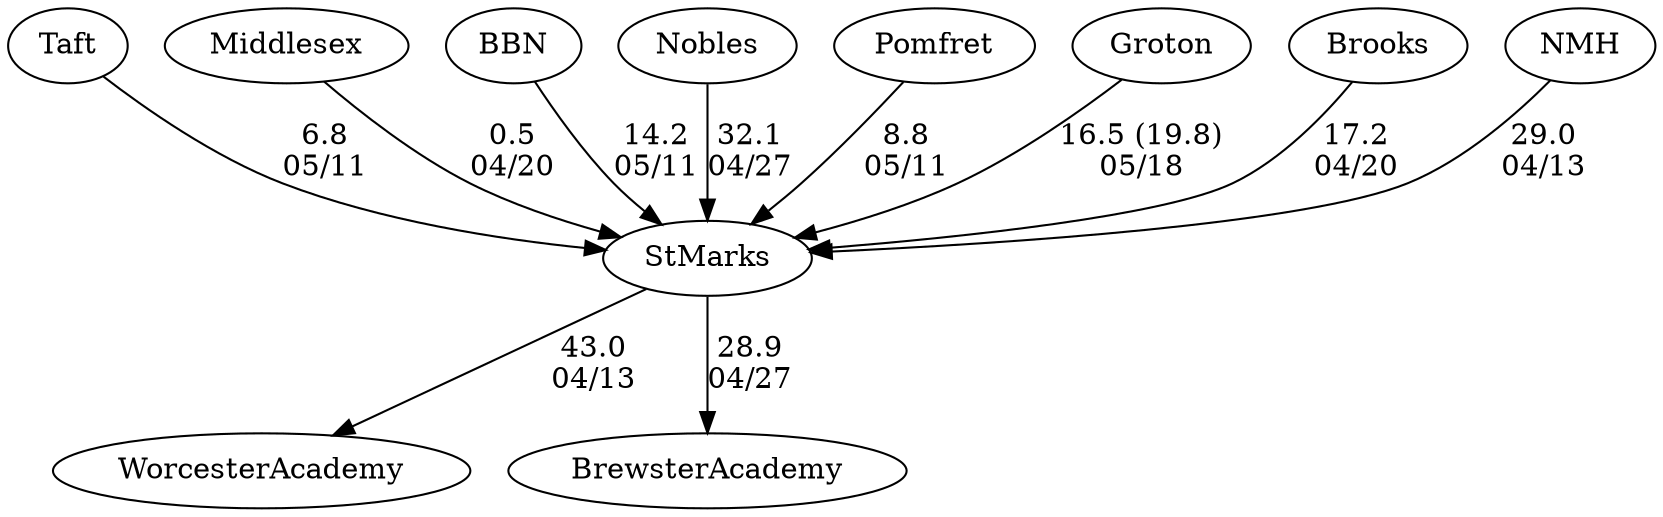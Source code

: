 digraph boys2foursStMarks {Taft [URL="boys2foursStMarksTaft.html"];Middlesex [URL="boys2foursStMarksMiddlesex.html"];WorcesterAcademy [URL="boys2foursStMarksWorcesterAcademy.html"];BBN [URL="boys2foursStMarksBBN.html"];Nobles [URL="boys2foursStMarksNobles.html"];StMarks [URL="boys2foursStMarksStMarks.html"];Pomfret [URL="boys2foursStMarksPomfret.html"];Groton [URL="boys2foursStMarksGroton.html"];BrewsterAcademy [URL="boys2foursStMarksBrewsterAcademy.html"];Brooks [URL="boys2foursStMarksBrooks.html"];NMH [URL="boys2foursStMarksNMH.html"];BBN -> StMarks[label="14.2
05/11", weight="86", tooltip="NEIRA Boys ,Pomfret v. BB&N, Gunn, St. Mark's, Taft: du Pont Cup			
Distance: 1500 Conditions: ~9MPH crossing headwind from lane 6 to lane 1, with occasional gusts. Beginning of race slightly choppier than finish. Conditions seemed to improve marginally by last race (B1). Comments: Alternated races with girls races. Order of boys races: B5, B6, B4, B3, B2, B1.
St. Mark's 5 missed B5 race start time and raced in B6 race.
Gunn was a scratch in the B1 race.
Pomfret B3 caught two minor crabs early in its race.
Crossing wind pushed almost all boats at least one lane to port. Many referee calls for boats to move to starboard.
Congratulations to Taft B1 for winning the 2024 du Pont Cup.
None", URL="https://www.row2k.com/results/resultspage.cfm?UID=223C7EB1077C538878AD4347B31C5F01&cat=1", random="random"]; 
Pomfret -> StMarks[label="8.8
05/11", weight="92", tooltip="NEIRA Boys ,Pomfret v. BB&N, Gunn, St. Mark's, Taft: du Pont Cup			
Distance: 1500 Conditions: ~9MPH crossing headwind from lane 6 to lane 1, with occasional gusts. Beginning of race slightly choppier than finish. Conditions seemed to improve marginally by last race (B1). Comments: Alternated races with girls races. Order of boys races: B5, B6, B4, B3, B2, B1.
St. Mark's 5 missed B5 race start time and raced in B6 race.
Gunn was a scratch in the B1 race.
Pomfret B3 caught two minor crabs early in its race.
Crossing wind pushed almost all boats at least one lane to port. Many referee calls for boats to move to starboard.
Congratulations to Taft B1 for winning the 2024 du Pont Cup.
None", URL="https://www.row2k.com/results/resultspage.cfm?UID=223C7EB1077C538878AD4347B31C5F01&cat=1", random="random"]; 
Taft -> StMarks[label="6.8
05/11", weight="94", tooltip="NEIRA Boys ,Pomfret v. BB&N, Gunn, St. Mark's, Taft: du Pont Cup			
Distance: 1500 Conditions: ~9MPH crossing headwind from lane 6 to lane 1, with occasional gusts. Beginning of race slightly choppier than finish. Conditions seemed to improve marginally by last race (B1). Comments: Alternated races with girls races. Order of boys races: B5, B6, B4, B3, B2, B1.
St. Mark's 5 missed B5 race start time and raced in B6 race.
Gunn was a scratch in the B1 race.
Pomfret B3 caught two minor crabs early in its race.
Crossing wind pushed almost all boats at least one lane to port. Many referee calls for boats to move to starboard.
Congratulations to Taft B1 for winning the 2024 du Pont Cup.
None", URL="https://www.row2k.com/results/resultspage.cfm?UID=223C7EB1077C538878AD4347B31C5F01&cat=1", random="random"]; 
Brooks -> StMarks[label="17.2
04/20", weight="83", tooltip="NEIRA Boys & Girls Fours,St. Marks, Brooks and Middlesex			
Distance: 1500m Conditions: Partly cloudy, with variable winds switching from cross-wind to cross-tail 8-12mph. Quite calm for 4th boat races, picked up during 1V and 2V races. Comments: Times for G3 weren't started until about 650m in, so we got margins only.
None", URL="https://www.row2k.com/results/resultspage.cfm?UID=1212EB177D795078E02FE5D2820D6C1B&cat=5", random="random"]; 
Middlesex -> StMarks[label="0.5
04/20", weight="100", tooltip="NEIRA Boys & Girls Fours,St. Marks, Brooks and Middlesex			
Distance: 1500m Conditions: Partly cloudy, with variable winds switching from cross-wind to cross-tail 8-12mph. Quite calm for 4th boat races, picked up during 1V and 2V races. Comments: Times for G3 weren't started until about 650m in, so we got margins only.
None", URL="https://www.row2k.com/results/resultspage.cfm?UID=1212EB177D795078E02FE5D2820D6C1B&cat=5", random="random"]; 
Groton -> StMarks[label="16.5 (19.8)
05/18", weight="84", tooltip="NEIRA Boys & Girls Fours,St. Mark's at Groton. Cooke Family Cup			
Distance: 1250m Conditions: Conditions all the same. Rain, no wind, slight tail current. Comments: Boys 3rd boats started 3/4 length over the line.
Very good racing in the rain.
None", URL="https://www.row2k.com/results/resultspage.cfm?UID=1D8E97828C9D3693798AABF74C77AE19&cat=5", random="random"]; 
NMH -> StMarks[label="29.0
04/13", weight="71", tooltip="NEIRA Boys & Girls Fours,St. Marks, F. Gunn, NMH, Choate, Worcester Academy, Bancroft			
Distance: 1500m Conditions: A prevailing 12-14mph crosswind shifting to a cross/tail for some races. Two small short-lived squalls came through with wind gusts over 30mph. Other times, gusts were up to 24mph. Conditions gradually improved over the course of the races. Comments: Race order was B3-G4-B2-G1-B1-G2-G3. There was no B4 race. Races aren't comparable because of very shifty conditions. Boys 2V started 50m over the line.
None", URL="https://www.row2k.com/results/resultspage.cfm?UID=9C1DB7774C31E9EA330687778E1F93EB&cat=5", random="random"]; 
StMarks -> WorcesterAcademy[label="43.0
04/13", weight="57", tooltip="NEIRA Boys & Girls Fours,St. Marks, F. Gunn, NMH, Choate, Worcester Academy, Bancroft			
Distance: 1500m Conditions: A prevailing 12-14mph crosswind shifting to a cross/tail for some races. Two small short-lived squalls came through with wind gusts over 30mph. Other times, gusts were up to 24mph. Conditions gradually improved over the course of the races. Comments: Race order was B3-G4-B2-G1-B1-G2-G3. There was no B4 race. Races aren't comparable because of very shifty conditions. Boys 2V started 50m over the line.
None", URL="https://www.row2k.com/results/resultspage.cfm?UID=9C1DB7774C31E9EA330687778E1F93EB&cat=5", random="random"]; 
Nobles -> StMarks[label="32.1
04/27", weight="68", tooltip="NEIRA Boys & Girls Fours,St. Marks, Nobles, Brewster, NCDS			
Distance: 1500 Conditions: Variable headwind, started out light for G4 and B4 races and gradually built up to a steady headwind, especially at the last 500m. Gusts up to 15mph at moments. Comments: Races were all started on the line and it was a great day on the Lake. Thanks to all the crews who came out to race!
None", URL="https://www.row2k.com/results/resultspage.cfm?UID=A6F3B0420129EB02E75FD2608D0C3CD5&cat=5", random="random"]; 
StMarks -> BrewsterAcademy[label="28.9
04/27", weight="72", tooltip="NEIRA Boys & Girls Fours,St. Marks, Nobles, Brewster, NCDS			
Distance: 1500 Conditions: Variable headwind, started out light for G4 and B4 races and gradually built up to a steady headwind, especially at the last 500m. Gusts up to 15mph at moments. Comments: Races were all started on the line and it was a great day on the Lake. Thanks to all the crews who came out to race!
None", URL="https://www.row2k.com/results/resultspage.cfm?UID=A6F3B0420129EB02E75FD2608D0C3CD5&cat=5", random="random"]}
